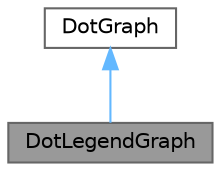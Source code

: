 digraph "DotLegendGraph"
{
 // INTERACTIVE_SVG=YES
 // LATEX_PDF_SIZE
  bgcolor="transparent";
  edge [fontname=Helvetica,fontsize=10,labelfontname=Helvetica,labelfontsize=10];
  node [fontname=Helvetica,fontsize=10,shape=box,height=0.2,width=0.4];
  Node1 [label="DotLegendGraph",height=0.2,width=0.4,color="gray40", fillcolor="grey60", style="filled", fontcolor="black",tooltip="Representation of a legend explaining the meaning of boxes, arrows, and colors."];
  Node2 -> Node1 [dir="back",color="steelblue1",style="solid"];
  Node2 [label="DotGraph",height=0.2,width=0.4,color="gray40", fillcolor="white", style="filled",URL="$d0/d32/class_dot_graph.html",tooltip="A dot graph."];
}

